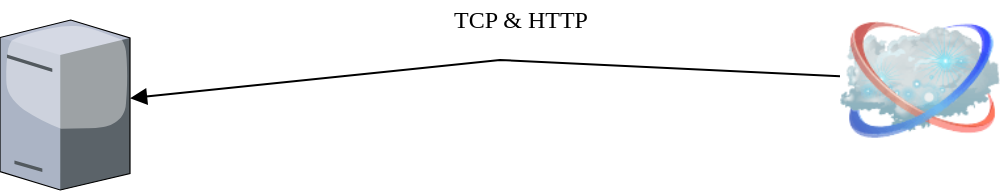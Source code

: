 <mxfile version="22.0.0" type="github">
  <diagram name="Page-1" id="822b0af5-4adb-64df-f703-e8dfc1f81529">
    <mxGraphModel dx="1939" dy="1045" grid="1" gridSize="10" guides="1" tooltips="1" connect="1" arrows="1" fold="1" page="1" pageScale="1" pageWidth="1100" pageHeight="850" background="none" math="0" shadow="0">
      <root>
        <mxCell id="0" />
        <mxCell id="1" parent="0" />
        <mxCell id="7d933b09d9755ecc-9" value="" style="verticalLabelPosition=bottom;aspect=fixed;html=1;verticalAlign=top;strokeColor=none;shape=mxgraph.citrix.tower_server;rounded=0;shadow=0;comic=0;fontFamily=Verdana;" parent="1" vertex="1">
          <mxGeometry x="150" y="150" width="65" height="85" as="geometry" />
        </mxCell>
        <mxCell id="7d933b09d9755ecc-44" value="TCP &amp;amp; HTTP" style="edgeStyle=none;rounded=0;html=1;labelBackgroundColor=none;startFill=0;endArrow=block;endFill=1;strokeWidth=1;fontFamily=Verdana;fontSize=12;" parent="1" source="Tjz0SAe66KBHWP_uon1U-1" target="7d933b09d9755ecc-9" edge="1">
          <mxGeometry x="-0.095" y="-20" relative="1" as="geometry">
            <mxPoint as="offset" />
            <mxPoint x="610" y="180" as="sourcePoint" />
            <Array as="points">
              <mxPoint x="400" y="170" />
            </Array>
          </mxGeometry>
        </mxCell>
        <mxCell id="Tjz0SAe66KBHWP_uon1U-1" value="" style="image;html=1;image=img/lib/clip_art/networking/Cloud_128x128.png" vertex="1" parent="1">
          <mxGeometry x="570" y="140" width="80" height="80" as="geometry" />
        </mxCell>
      </root>
    </mxGraphModel>
  </diagram>
</mxfile>
